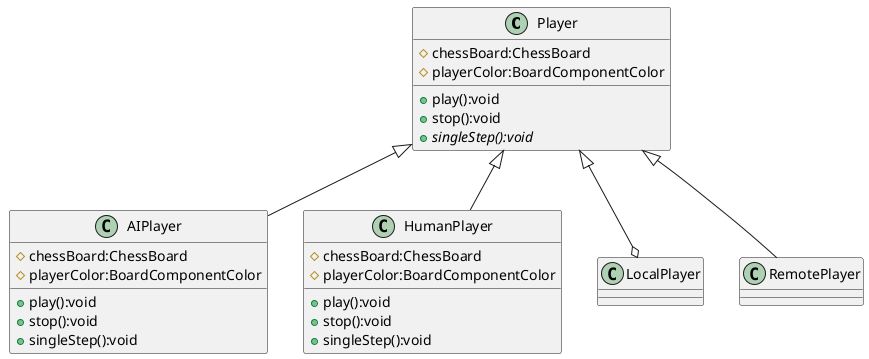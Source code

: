 @startuml

class Player{
    #chessBoard:ChessBoard
    #playerColor:BoardComponentColor
    +play():void
    +stop():void
    +{abstract}singleStep():void
}

class AIPlayer{
    #chessBoard:ChessBoard
    #playerColor:BoardComponentColor
    +play():void
    +stop():void
    +singleStep():void
}

class HumanPlayer{
    #chessBoard:ChessBoard
    #playerColor:BoardComponentColor
    +play():void
    +stop():void
    +singleStep():void
}

Player<|--AIPlayer
Player<|--HumanPlayer

' 该装饰器模式的实例中，LocalPlayer中保存有Player的引用，而且
' LocalPlayer实现了Player抽象类，而且LocalPlayer与Player还有组合关联关系
' LocalPlayer作为整体，Player作为局部，离开了内部的PlayerLocalPlayer就
' 不完整了，因为当装饰器没有装饰的对象的时候就没有了意义，所以他们是整体和局部的关系
' LocalPlayer中保存的Player引用作为它装饰的对象，是他的一部分，是局部，
' 而且局部离开整体后能够单独存在，比如AIPlayer,HumanPlayer都能够单独作用，
' 所以是组合关联，使用空心菱形箭头由部分指向整体
Player<|--o LocalPlayer
Player<|-- RemotePlayer



@enduml